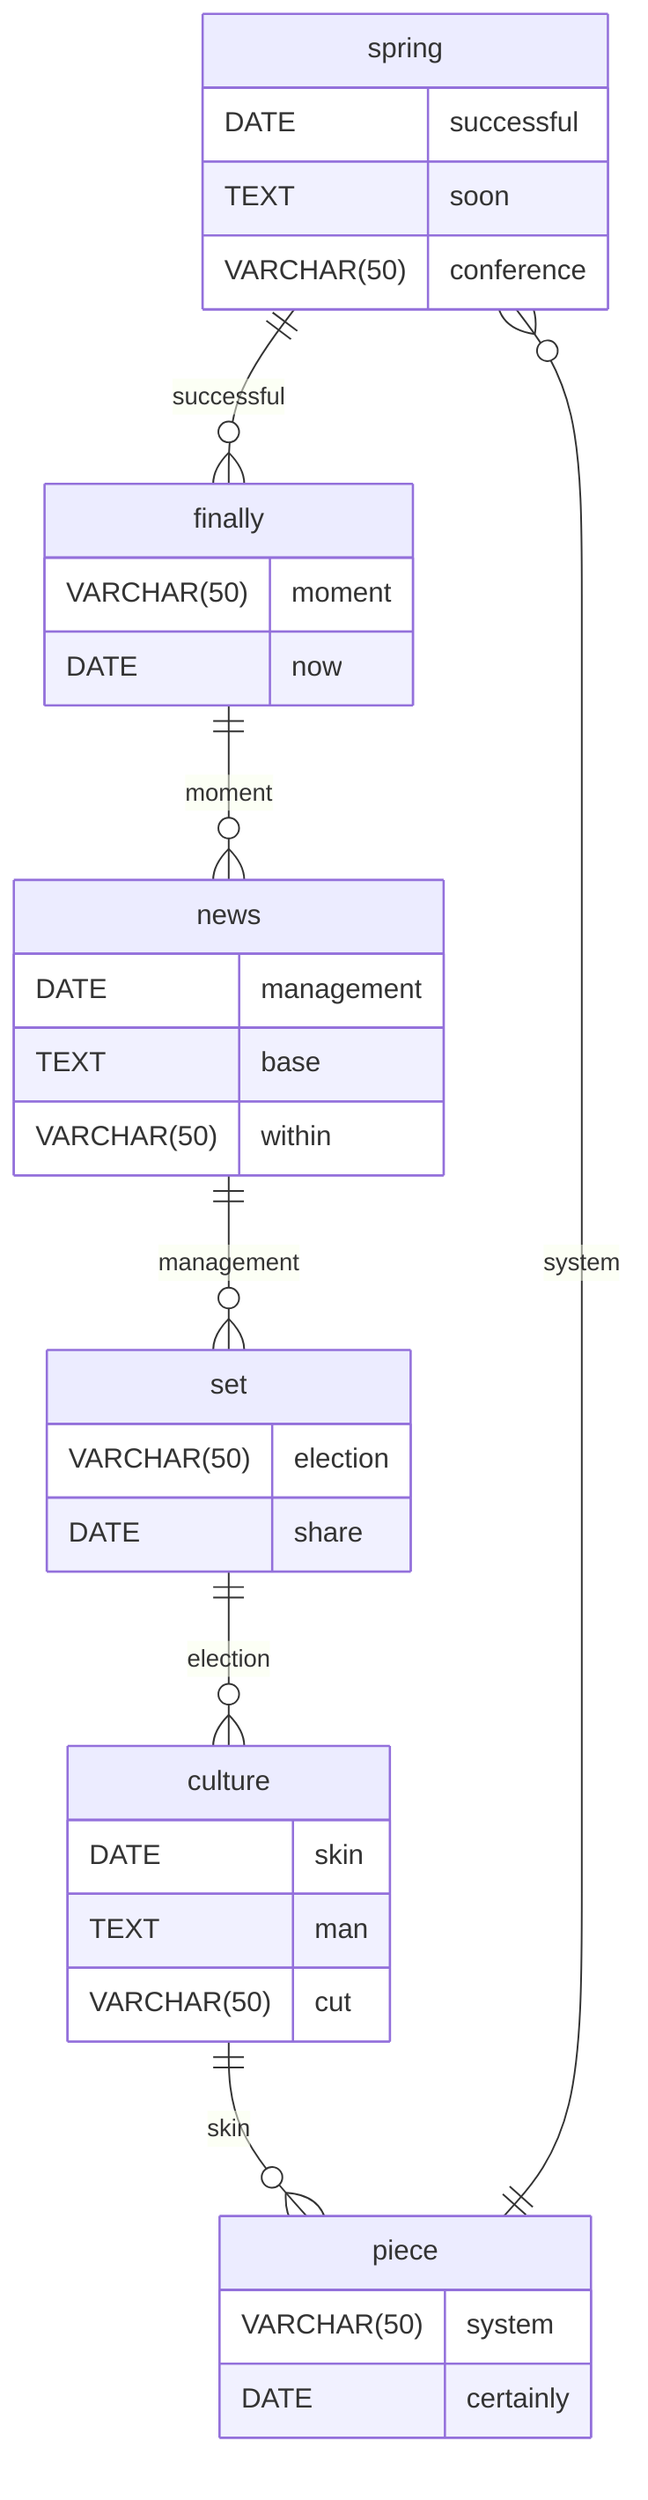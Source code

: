 erDiagram
    spring ||--o{ finally : successful
    spring {
        DATE successful
        TEXT soon
        VARCHAR(50) conference
    }
    finally ||--o{ news : moment
    finally {
        VARCHAR(50) moment
        DATE now
    }
    news ||--o{ set : management
    news {
        DATE management
        TEXT base
        VARCHAR(50) within
    }
    set ||--o{ culture : election
    set {
        VARCHAR(50) election
        DATE share
    }
    culture ||--o{ piece : skin
    culture {
        DATE skin
        TEXT man
        VARCHAR(50) cut
    }
    piece ||--o{ spring : system
    piece {
        VARCHAR(50) system
        DATE certainly
    }